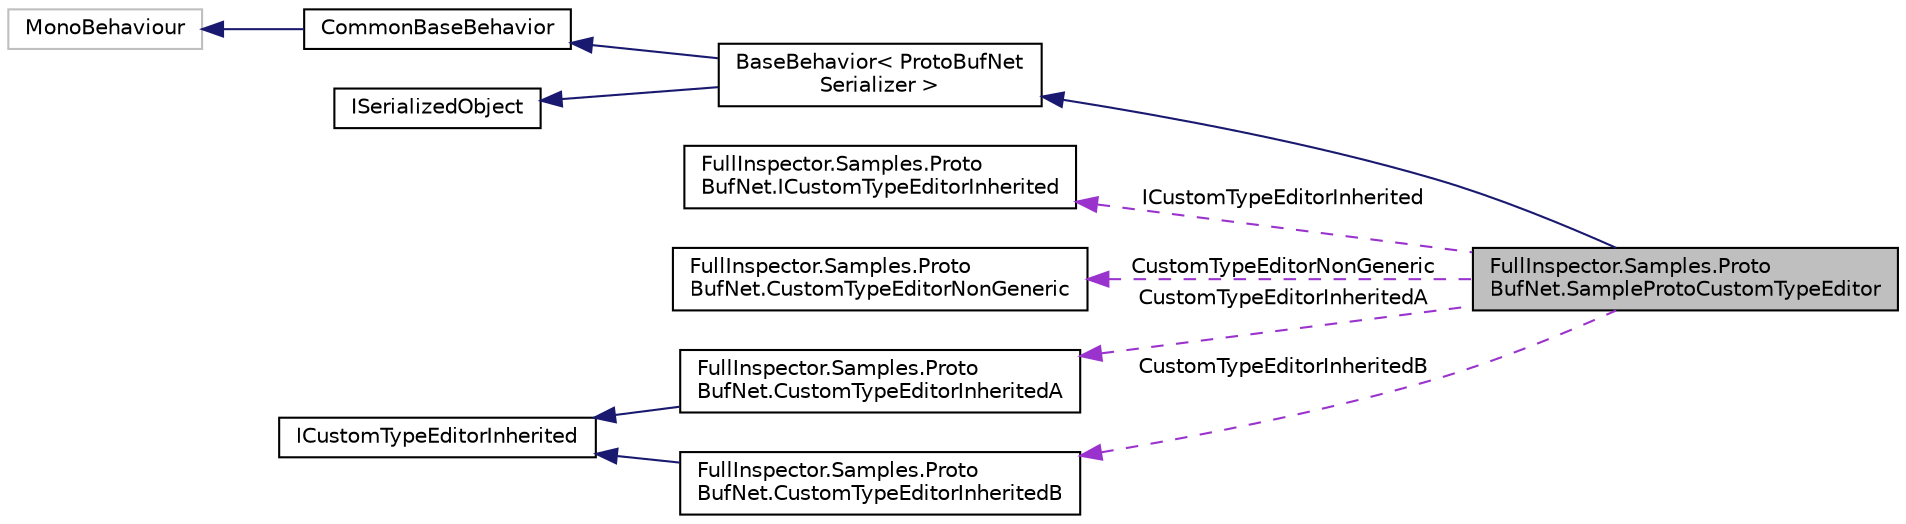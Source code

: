 digraph "FullInspector.Samples.ProtoBufNet.SampleProtoCustomTypeEditor"
{
  edge [fontname="Helvetica",fontsize="10",labelfontname="Helvetica",labelfontsize="10"];
  node [fontname="Helvetica",fontsize="10",shape=record];
  rankdir="LR";
  Node1 [label="FullInspector.Samples.Proto\lBufNet.SampleProtoCustomTypeEditor",height=0.2,width=0.4,color="black", fillcolor="grey75", style="filled" fontcolor="black"];
  Node2 -> Node1 [dir="back",color="midnightblue",fontsize="10",style="solid",fontname="Helvetica"];
  Node2 [label="BaseBehavior\< ProtoBufNet\lSerializer \>",height=0.2,width=0.4,color="black", fillcolor="white", style="filled",URL="$class_full_inspector_1_1_base_behavior_3_01_t_serializer_01_4.html",tooltip="Provides a better inspector and serialization experience in Unity. "];
  Node3 -> Node2 [dir="back",color="midnightblue",fontsize="10",style="solid",fontname="Helvetica"];
  Node3 [label="CommonBaseBehavior",height=0.2,width=0.4,color="black", fillcolor="white", style="filled",URL="$class_full_inspector_1_1_internal_1_1_common_base_behavior.html",tooltip="A common class that derives from MonoBehavior so that we can provide a custom editor for BaseBehavior..."];
  Node4 -> Node3 [dir="back",color="midnightblue",fontsize="10",style="solid",fontname="Helvetica"];
  Node4 [label="MonoBehaviour",height=0.2,width=0.4,color="grey75", fillcolor="white", style="filled"];
  Node5 -> Node2 [dir="back",color="midnightblue",fontsize="10",style="solid",fontname="Helvetica"];
  Node5 [label="ISerializedObject",height=0.2,width=0.4,color="black", fillcolor="white", style="filled",URL="$interface_full_inspector_1_1_i_serialized_object.html",tooltip="The API that the editor code needs to interact with UnityObjects. "];
  Node6 -> Node1 [dir="back",color="darkorchid3",fontsize="10",style="dashed",label=" ICustomTypeEditorInherited" ,fontname="Helvetica"];
  Node6 [label="FullInspector.Samples.Proto\lBufNet.ICustomTypeEditorInherited",height=0.2,width=0.4,color="black", fillcolor="white", style="filled",URL="$interface_full_inspector_1_1_samples_1_1_proto_buf_net_1_1_i_custom_type_editor_inherited.html"];
  Node7 -> Node1 [dir="back",color="darkorchid3",fontsize="10",style="dashed",label=" CustomTypeEditorNonGeneric" ,fontname="Helvetica"];
  Node7 [label="FullInspector.Samples.Proto\lBufNet.CustomTypeEditorNonGeneric",height=0.2,width=0.4,color="black", fillcolor="white", style="filled",URL="$class_full_inspector_1_1_samples_1_1_proto_buf_net_1_1_custom_type_editor_non_generic.html"];
  Node8 -> Node1 [dir="back",color="darkorchid3",fontsize="10",style="dashed",label=" CustomTypeEditorInheritedA" ,fontname="Helvetica"];
  Node8 [label="FullInspector.Samples.Proto\lBufNet.CustomTypeEditorInheritedA",height=0.2,width=0.4,color="black", fillcolor="white", style="filled",URL="$class_full_inspector_1_1_samples_1_1_proto_buf_net_1_1_custom_type_editor_inherited_a.html"];
  Node9 -> Node8 [dir="back",color="midnightblue",fontsize="10",style="solid",fontname="Helvetica"];
  Node9 [label="ICustomTypeEditorInherited",height=0.2,width=0.4,color="black", fillcolor="white", style="filled",URL="$interface_full_inspector_1_1_samples_1_1_proto_buf_net_1_1_i_custom_type_editor_inherited.html"];
  Node10 -> Node1 [dir="back",color="darkorchid3",fontsize="10",style="dashed",label=" CustomTypeEditorInheritedB" ,fontname="Helvetica"];
  Node10 [label="FullInspector.Samples.Proto\lBufNet.CustomTypeEditorInheritedB",height=0.2,width=0.4,color="black", fillcolor="white", style="filled",URL="$class_full_inspector_1_1_samples_1_1_proto_buf_net_1_1_custom_type_editor_inherited_b.html"];
  Node9 -> Node10 [dir="back",color="midnightblue",fontsize="10",style="solid",fontname="Helvetica"];
}
